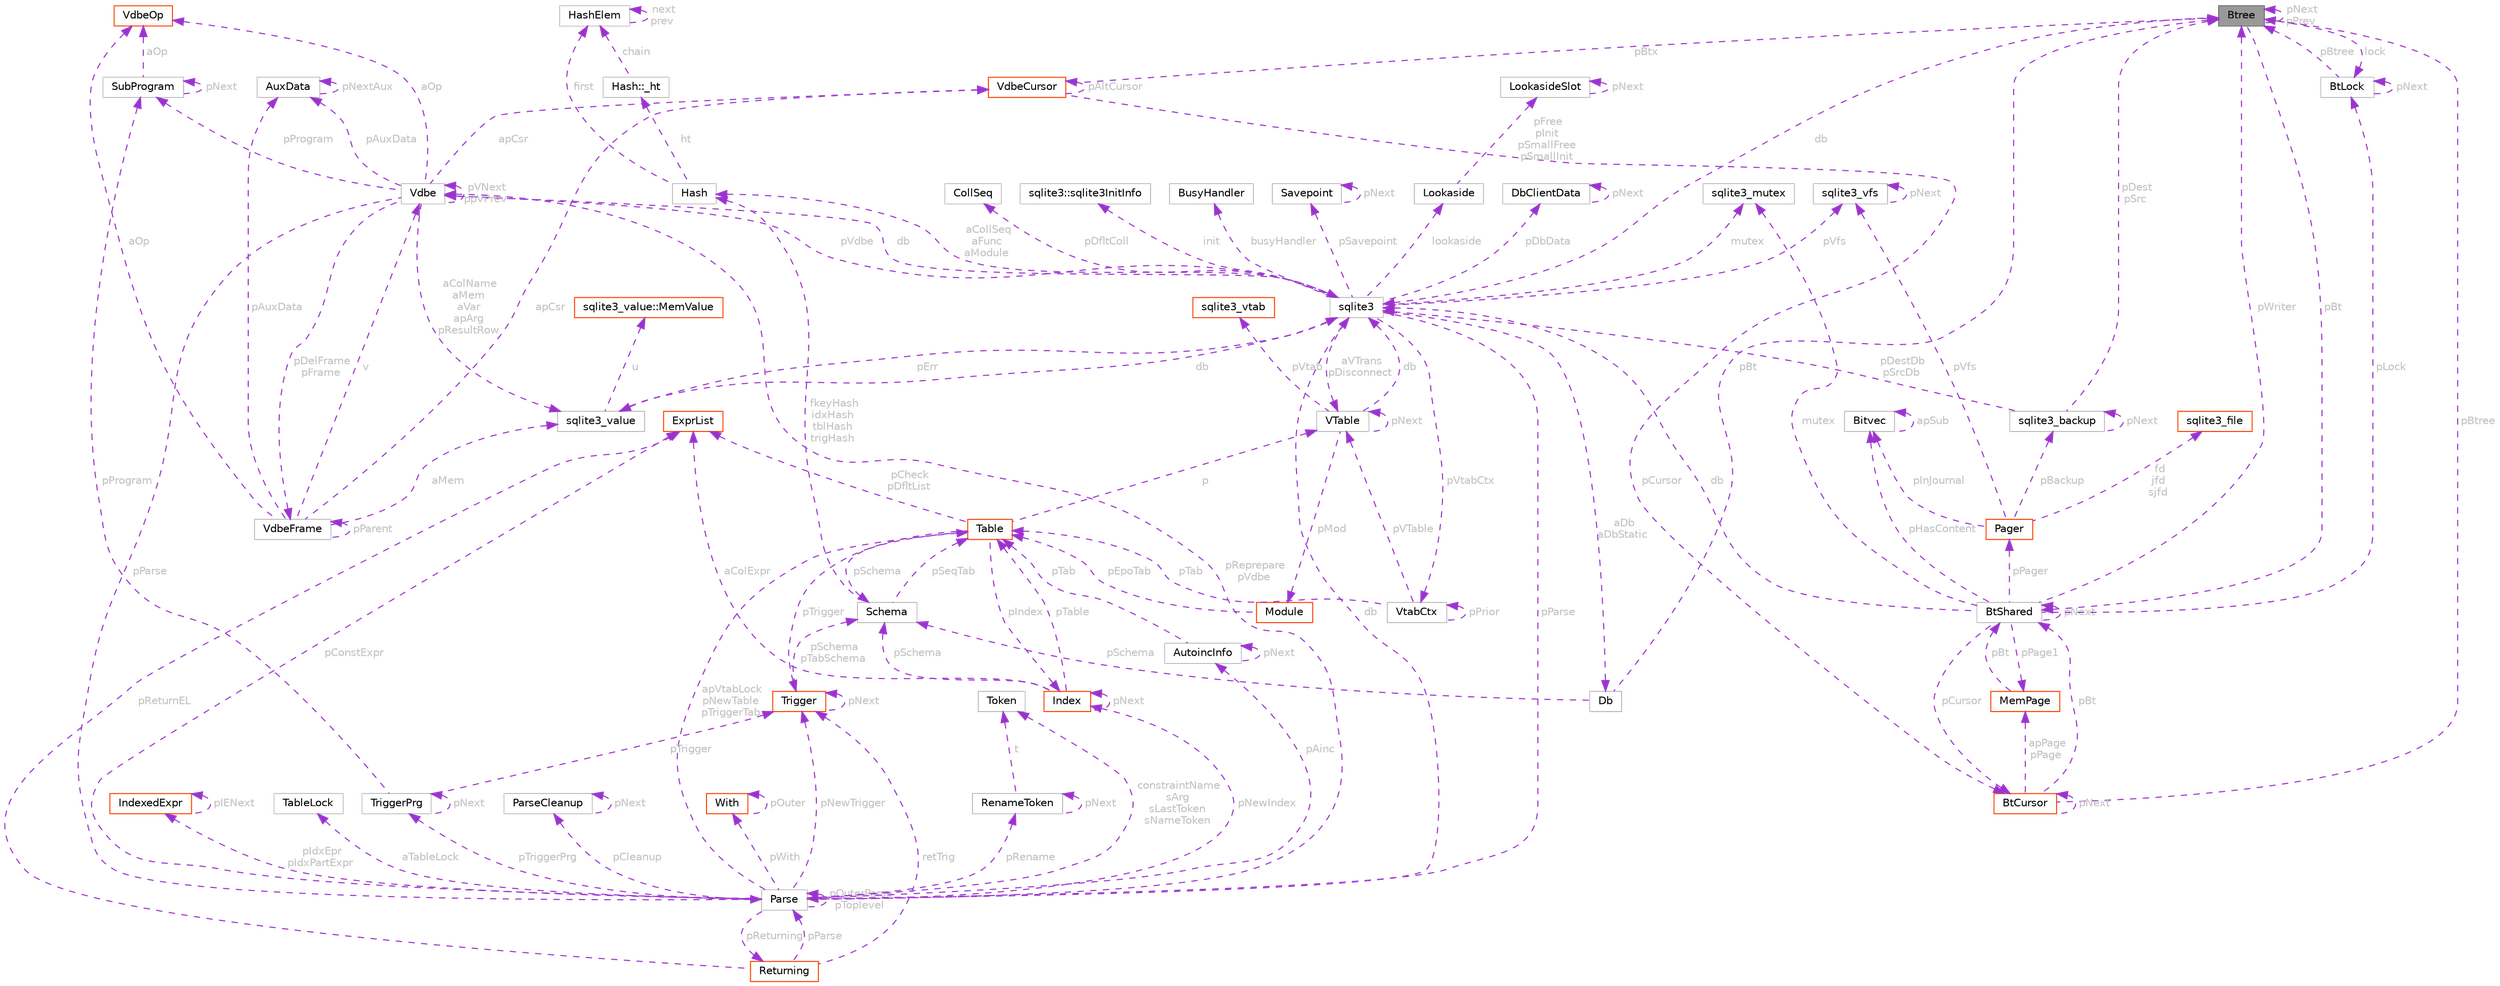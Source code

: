 digraph "Btree"
{
 // LATEX_PDF_SIZE
  bgcolor="transparent";
  edge [fontname=Helvetica,fontsize=10,labelfontname=Helvetica,labelfontsize=10];
  node [fontname=Helvetica,fontsize=10,shape=box,height=0.2,width=0.4];
  Node1 [id="Node000001",label="Btree",height=0.2,width=0.4,color="gray40", fillcolor="grey60", style="filled", fontcolor="black",tooltip=" "];
  Node2 -> Node1 [id="edge1_Node000001_Node000002",dir="back",color="darkorchid3",style="dashed",tooltip=" ",label=" db",fontcolor="grey" ];
  Node2 [id="Node000002",label="sqlite3",height=0.2,width=0.4,color="grey75", fillcolor="white", style="filled",URL="$structsqlite3.html",tooltip=" "];
  Node3 -> Node2 [id="edge2_Node000002_Node000003",dir="back",color="darkorchid3",style="dashed",tooltip=" ",label=" pVfs",fontcolor="grey" ];
  Node3 [id="Node000003",label="sqlite3_vfs",height=0.2,width=0.4,color="grey75", fillcolor="white", style="filled",URL="$structsqlite3__vfs.html",tooltip=" "];
  Node3 -> Node3 [id="edge3_Node000003_Node000003",dir="back",color="darkorchid3",style="dashed",tooltip=" ",label=" pNext",fontcolor="grey" ];
  Node4 -> Node2 [id="edge4_Node000002_Node000004",dir="back",color="darkorchid3",style="dashed",tooltip=" ",label=" pVdbe",fontcolor="grey" ];
  Node4 [id="Node000004",label="Vdbe",height=0.2,width=0.4,color="grey75", fillcolor="white", style="filled",URL="$structVdbe.html",tooltip=" "];
  Node2 -> Node4 [id="edge5_Node000004_Node000002",dir="back",color="darkorchid3",style="dashed",tooltip=" ",label=" db",fontcolor="grey" ];
  Node4 -> Node4 [id="edge6_Node000004_Node000004",dir="back",color="darkorchid3",style="dashed",tooltip=" ",label=" pVNext\nppVPrev",fontcolor="grey" ];
  Node5 -> Node4 [id="edge7_Node000004_Node000005",dir="back",color="darkorchid3",style="dashed",tooltip=" ",label=" pParse",fontcolor="grey" ];
  Node5 [id="Node000005",label="Parse",height=0.2,width=0.4,color="grey75", fillcolor="white", style="filled",URL="$structParse.html",tooltip=" "];
  Node2 -> Node5 [id="edge8_Node000005_Node000002",dir="back",color="darkorchid3",style="dashed",tooltip=" ",label=" db",fontcolor="grey" ];
  Node4 -> Node5 [id="edge9_Node000005_Node000004",dir="back",color="darkorchid3",style="dashed",tooltip=" ",label=" pReprepare\npVdbe",fontcolor="grey" ];
  Node6 -> Node5 [id="edge10_Node000005_Node000006",dir="back",color="darkorchid3",style="dashed",tooltip=" ",label=" pConstExpr",fontcolor="grey" ];
  Node6 [id="Node000006",label="ExprList",height=0.2,width=0.4,color="orangered", fillcolor="white", style="filled",URL="$structExprList.html",tooltip=" "];
  Node40 -> Node5 [id="edge11_Node000005_Node000040",dir="back",color="darkorchid3",style="dashed",tooltip=" ",label=" pIdxEpr\npIdxPartExpr",fontcolor="grey" ];
  Node40 [id="Node000040",label="IndexedExpr",height=0.2,width=0.4,color="orangered", fillcolor="white", style="filled",URL="$structIndexedExpr.html",tooltip=" "];
  Node40 -> Node40 [id="edge12_Node000040_Node000040",dir="back",color="darkorchid3",style="dashed",tooltip=" ",label=" pIENext",fontcolor="grey" ];
  Node41 -> Node5 [id="edge13_Node000005_Node000041",dir="back",color="darkorchid3",style="dashed",tooltip=" ",label=" aTableLock",fontcolor="grey" ];
  Node41 [id="Node000041",label="TableLock",height=0.2,width=0.4,color="grey75", fillcolor="white", style="filled",URL="$structTableLock.html",tooltip=" "];
  Node42 -> Node5 [id="edge14_Node000005_Node000042",dir="back",color="darkorchid3",style="dashed",tooltip=" ",label=" pAinc",fontcolor="grey" ];
  Node42 [id="Node000042",label="AutoincInfo",height=0.2,width=0.4,color="grey75", fillcolor="white", style="filled",URL="$structAutoincInfo.html",tooltip=" "];
  Node42 -> Node42 [id="edge15_Node000042_Node000042",dir="back",color="darkorchid3",style="dashed",tooltip=" ",label=" pNext",fontcolor="grey" ];
  Node12 -> Node42 [id="edge16_Node000042_Node000012",dir="back",color="darkorchid3",style="dashed",tooltip=" ",label=" pTab",fontcolor="grey" ];
  Node12 [id="Node000012",label="Table",height=0.2,width=0.4,color="orangered", fillcolor="white", style="filled",URL="$structTable.html",tooltip=" "];
  Node14 -> Node12 [id="edge17_Node000012_Node000014",dir="back",color="darkorchid3",style="dashed",tooltip=" ",label=" pIndex",fontcolor="grey" ];
  Node14 [id="Node000014",label="Index",height=0.2,width=0.4,color="orangered", fillcolor="white", style="filled",URL="$structIndex.html",tooltip=" "];
  Node12 -> Node14 [id="edge18_Node000014_Node000012",dir="back",color="darkorchid3",style="dashed",tooltip=" ",label=" pTable",fontcolor="grey" ];
  Node14 -> Node14 [id="edge19_Node000014_Node000014",dir="back",color="darkorchid3",style="dashed",tooltip=" ",label=" pNext",fontcolor="grey" ];
  Node15 -> Node14 [id="edge20_Node000014_Node000015",dir="back",color="darkorchid3",style="dashed",tooltip=" ",label=" pSchema",fontcolor="grey" ];
  Node15 [id="Node000015",label="Schema",height=0.2,width=0.4,color="grey75", fillcolor="white", style="filled",URL="$structSchema.html",tooltip=" "];
  Node16 -> Node15 [id="edge21_Node000015_Node000016",dir="back",color="darkorchid3",style="dashed",tooltip=" ",label=" fkeyHash\nidxHash\ntblHash\ntrigHash",fontcolor="grey" ];
  Node16 [id="Node000016",label="Hash",height=0.2,width=0.4,color="grey75", fillcolor="white", style="filled",URL="$structHash.html",tooltip=" "];
  Node17 -> Node16 [id="edge22_Node000016_Node000017",dir="back",color="darkorchid3",style="dashed",tooltip=" ",label=" first",fontcolor="grey" ];
  Node17 [id="Node000017",label="HashElem",height=0.2,width=0.4,color="grey75", fillcolor="white", style="filled",URL="$structHashElem.html",tooltip=" "];
  Node17 -> Node17 [id="edge23_Node000017_Node000017",dir="back",color="darkorchid3",style="dashed",tooltip=" ",label=" next\nprev",fontcolor="grey" ];
  Node18 -> Node16 [id="edge24_Node000016_Node000018",dir="back",color="darkorchid3",style="dashed",tooltip=" ",label=" ht",fontcolor="grey" ];
  Node18 [id="Node000018",label="Hash::_ht",height=0.2,width=0.4,color="grey75", fillcolor="white", style="filled",URL="$structHash_1_1__ht.html",tooltip=" "];
  Node17 -> Node18 [id="edge25_Node000018_Node000017",dir="back",color="darkorchid3",style="dashed",tooltip=" ",label=" chain",fontcolor="grey" ];
  Node12 -> Node15 [id="edge26_Node000015_Node000012",dir="back",color="darkorchid3",style="dashed",tooltip=" ",label=" pSeqTab",fontcolor="grey" ];
  Node6 -> Node14 [id="edge27_Node000014_Node000006",dir="back",color="darkorchid3",style="dashed",tooltip=" ",label=" aColExpr",fontcolor="grey" ];
  Node6 -> Node12 [id="edge28_Node000012_Node000006",dir="back",color="darkorchid3",style="dashed",tooltip=" ",label=" pCheck\npDfltList",fontcolor="grey" ];
  Node26 -> Node12 [id="edge29_Node000012_Node000026",dir="back",color="darkorchid3",style="dashed",tooltip=" ",label=" p",fontcolor="grey" ];
  Node26 [id="Node000026",label="VTable",height=0.2,width=0.4,color="grey75", fillcolor="white", style="filled",URL="$structVTable.html",tooltip=" "];
  Node2 -> Node26 [id="edge30_Node000026_Node000002",dir="back",color="darkorchid3",style="dashed",tooltip=" ",label=" db",fontcolor="grey" ];
  Node27 -> Node26 [id="edge31_Node000026_Node000027",dir="back",color="darkorchid3",style="dashed",tooltip=" ",label=" pMod",fontcolor="grey" ];
  Node27 [id="Node000027",label="Module",height=0.2,width=0.4,color="orangered", fillcolor="white", style="filled",URL="$structModule.html",tooltip=" "];
  Node12 -> Node27 [id="edge32_Node000027_Node000012",dir="back",color="darkorchid3",style="dashed",tooltip=" ",label=" pEpoTab",fontcolor="grey" ];
  Node29 -> Node26 [id="edge33_Node000026_Node000029",dir="back",color="darkorchid3",style="dashed",tooltip=" ",label=" pVtab",fontcolor="grey" ];
  Node29 [id="Node000029",label="sqlite3_vtab",height=0.2,width=0.4,color="orangered", fillcolor="white", style="filled",URL="$structsqlite3__vtab.html",tooltip=" "];
  Node26 -> Node26 [id="edge34_Node000026_Node000026",dir="back",color="darkorchid3",style="dashed",tooltip=" ",label=" pNext",fontcolor="grey" ];
  Node20 -> Node12 [id="edge35_Node000012_Node000020",dir="back",color="darkorchid3",style="dashed",tooltip=" ",label=" pTrigger",fontcolor="grey" ];
  Node20 [id="Node000020",label="Trigger",height=0.2,width=0.4,color="orangered", fillcolor="white", style="filled",URL="$structTrigger.html",tooltip=" "];
  Node15 -> Node20 [id="edge36_Node000020_Node000015",dir="back",color="darkorchid3",style="dashed",tooltip=" ",label=" pSchema\npTabSchema",fontcolor="grey" ];
  Node20 -> Node20 [id="edge37_Node000020_Node000020",dir="back",color="darkorchid3",style="dashed",tooltip=" ",label=" pNext",fontcolor="grey" ];
  Node15 -> Node12 [id="edge38_Node000012_Node000015",dir="back",color="darkorchid3",style="dashed",tooltip=" ",label=" pSchema",fontcolor="grey" ];
  Node5 -> Node5 [id="edge39_Node000005_Node000005",dir="back",color="darkorchid3",style="dashed",tooltip=" ",label=" pOuterParse\npToplevel",fontcolor="grey" ];
  Node12 -> Node5 [id="edge40_Node000005_Node000012",dir="back",color="darkorchid3",style="dashed",tooltip=" ",label=" apVtabLock\npNewTable\npTriggerTab",fontcolor="grey" ];
  Node43 -> Node5 [id="edge41_Node000005_Node000043",dir="back",color="darkorchid3",style="dashed",tooltip=" ",label=" pTriggerPrg",fontcolor="grey" ];
  Node43 [id="Node000043",label="TriggerPrg",height=0.2,width=0.4,color="grey75", fillcolor="white", style="filled",URL="$structTriggerPrg.html",tooltip=" "];
  Node20 -> Node43 [id="edge42_Node000043_Node000020",dir="back",color="darkorchid3",style="dashed",tooltip=" ",label=" pTrigger",fontcolor="grey" ];
  Node43 -> Node43 [id="edge43_Node000043_Node000043",dir="back",color="darkorchid3",style="dashed",tooltip=" ",label=" pNext",fontcolor="grey" ];
  Node44 -> Node43 [id="edge44_Node000043_Node000044",dir="back",color="darkorchid3",style="dashed",tooltip=" ",label=" pProgram",fontcolor="grey" ];
  Node44 [id="Node000044",label="SubProgram",height=0.2,width=0.4,color="grey75", fillcolor="white", style="filled",URL="$structSubProgram.html",tooltip=" "];
  Node45 -> Node44 [id="edge45_Node000044_Node000045",dir="back",color="darkorchid3",style="dashed",tooltip=" ",label=" aOp",fontcolor="grey" ];
  Node45 [id="Node000045",label="VdbeOp",height=0.2,width=0.4,color="orangered", fillcolor="white", style="filled",URL="$structVdbeOp.html",tooltip=" "];
  Node44 -> Node44 [id="edge46_Node000044_Node000044",dir="back",color="darkorchid3",style="dashed",tooltip=" ",label=" pNext",fontcolor="grey" ];
  Node53 -> Node5 [id="edge47_Node000005_Node000053",dir="back",color="darkorchid3",style="dashed",tooltip=" ",label=" pCleanup",fontcolor="grey" ];
  Node53 [id="Node000053",label="ParseCleanup",height=0.2,width=0.4,color="grey75", fillcolor="white", style="filled",URL="$structParseCleanup.html",tooltip=" "];
  Node53 -> Node53 [id="edge48_Node000053_Node000053",dir="back",color="darkorchid3",style="dashed",tooltip=" ",label=" pNext",fontcolor="grey" ];
  Node54 -> Node5 [id="edge49_Node000005_Node000054",dir="back",color="darkorchid3",style="dashed",tooltip=" ",label=" constraintName\nsArg\nsLastToken\nsNameToken",fontcolor="grey" ];
  Node54 [id="Node000054",label="Token",height=0.2,width=0.4,color="grey75", fillcolor="white", style="filled",URL="$structToken.html",tooltip=" "];
  Node55 -> Node5 [id="edge50_Node000005_Node000055",dir="back",color="darkorchid3",style="dashed",tooltip=" ",label=" pReturning",fontcolor="grey" ];
  Node55 [id="Node000055",label="Returning",height=0.2,width=0.4,color="orangered", fillcolor="white", style="filled",URL="$structReturning.html",tooltip=" "];
  Node5 -> Node55 [id="edge51_Node000055_Node000005",dir="back",color="darkorchid3",style="dashed",tooltip=" ",label=" pParse",fontcolor="grey" ];
  Node6 -> Node55 [id="edge52_Node000055_Node000006",dir="back",color="darkorchid3",style="dashed",tooltip=" ",label=" pReturnEL",fontcolor="grey" ];
  Node20 -> Node55 [id="edge53_Node000055_Node000020",dir="back",color="darkorchid3",style="dashed",tooltip=" ",label=" retTrig",fontcolor="grey" ];
  Node14 -> Node5 [id="edge54_Node000005_Node000014",dir="back",color="darkorchid3",style="dashed",tooltip=" ",label=" pNewIndex",fontcolor="grey" ];
  Node20 -> Node5 [id="edge55_Node000005_Node000020",dir="back",color="darkorchid3",style="dashed",tooltip=" ",label=" pNewTrigger",fontcolor="grey" ];
  Node32 -> Node5 [id="edge56_Node000005_Node000032",dir="back",color="darkorchid3",style="dashed",tooltip=" ",label=" pWith",fontcolor="grey" ];
  Node32 [id="Node000032",label="With",height=0.2,width=0.4,color="orangered", fillcolor="white", style="filled",URL="$structWith.html",tooltip=" "];
  Node32 -> Node32 [id="edge57_Node000032_Node000032",dir="back",color="darkorchid3",style="dashed",tooltip=" ",label=" pOuter",fontcolor="grey" ];
  Node56 -> Node5 [id="edge58_Node000005_Node000056",dir="back",color="darkorchid3",style="dashed",tooltip=" ",label=" pRename",fontcolor="grey" ];
  Node56 [id="Node000056",label="RenameToken",height=0.2,width=0.4,color="grey75", fillcolor="white", style="filled",URL="$structRenameToken.html",tooltip=" "];
  Node54 -> Node56 [id="edge59_Node000056_Node000054",dir="back",color="darkorchid3",style="dashed",tooltip=" ",label=" t",fontcolor="grey" ];
  Node56 -> Node56 [id="edge60_Node000056_Node000056",dir="back",color="darkorchid3",style="dashed",tooltip=" ",label=" pNext",fontcolor="grey" ];
  Node48 -> Node4 [id="edge61_Node000004_Node000048",dir="back",color="darkorchid3",style="dashed",tooltip=" ",label=" aColName\naMem\naVar\napArg\npResultRow",fontcolor="grey" ];
  Node48 [id="Node000048",label="sqlite3_value",height=0.2,width=0.4,color="grey75", fillcolor="white", style="filled",URL="$structsqlite3__value.html",tooltip=" "];
  Node49 -> Node48 [id="edge62_Node000048_Node000049",dir="back",color="darkorchid3",style="dashed",tooltip=" ",label=" u",fontcolor="grey" ];
  Node49 [id="Node000049",label="sqlite3_value::MemValue",height=0.2,width=0.4,color="orangered", fillcolor="white", style="filled",URL="$unionsqlite3__value_1_1MemValue.html",tooltip=" "];
  Node2 -> Node48 [id="edge63_Node000048_Node000002",dir="back",color="darkorchid3",style="dashed",tooltip=" ",label=" db",fontcolor="grey" ];
  Node57 -> Node4 [id="edge64_Node000004_Node000057",dir="back",color="darkorchid3",style="dashed",tooltip=" ",label=" apCsr",fontcolor="grey" ];
  Node57 [id="Node000057",label="VdbeCursor",height=0.2,width=0.4,color="orangered", fillcolor="white", style="filled",URL="$structVdbeCursor.html",tooltip=" "];
  Node1 -> Node57 [id="edge65_Node000057_Node000001",dir="back",color="darkorchid3",style="dashed",tooltip=" ",label=" pBtx",fontcolor="grey" ];
  Node57 -> Node57 [id="edge66_Node000057_Node000057",dir="back",color="darkorchid3",style="dashed",tooltip=" ",label=" pAltCursor",fontcolor="grey" ];
  Node58 -> Node57 [id="edge67_Node000057_Node000058",dir="back",color="darkorchid3",style="dashed",tooltip=" ",label=" pCursor",fontcolor="grey" ];
  Node58 [id="Node000058",label="BtCursor",height=0.2,width=0.4,color="orangered", fillcolor="white", style="filled",URL="$structBtCursor.html",tooltip=" "];
  Node1 -> Node58 [id="edge68_Node000058_Node000001",dir="back",color="darkorchid3",style="dashed",tooltip=" ",label=" pBtree",fontcolor="grey" ];
  Node59 -> Node58 [id="edge69_Node000058_Node000059",dir="back",color="darkorchid3",style="dashed",tooltip=" ",label=" pBt",fontcolor="grey" ];
  Node59 [id="Node000059",label="BtShared",height=0.2,width=0.4,color="grey75", fillcolor="white", style="filled",URL="$structBtShared.html",tooltip=" "];
  Node60 -> Node59 [id="edge70_Node000059_Node000060",dir="back",color="darkorchid3",style="dashed",tooltip=" ",label=" pPager",fontcolor="grey" ];
  Node60 [id="Node000060",label="Pager",height=0.2,width=0.4,color="orangered", fillcolor="white", style="filled",URL="$structPager.html",tooltip=" "];
  Node3 -> Node60 [id="edge71_Node000060_Node000003",dir="back",color="darkorchid3",style="dashed",tooltip=" ",label=" pVfs",fontcolor="grey" ];
  Node61 -> Node60 [id="edge72_Node000060_Node000061",dir="back",color="darkorchid3",style="dashed",tooltip=" ",label=" pInJournal",fontcolor="grey" ];
  Node61 [id="Node000061",label="Bitvec",height=0.2,width=0.4,color="grey75", fillcolor="white", style="filled",URL="$structBitvec.html",tooltip=" "];
  Node61 -> Node61 [id="edge73_Node000061_Node000061",dir="back",color="darkorchid3",style="dashed",tooltip=" ",label=" apSub",fontcolor="grey" ];
  Node62 -> Node60 [id="edge74_Node000060_Node000062",dir="back",color="darkorchid3",style="dashed",tooltip=" ",label=" fd\njfd\nsjfd",fontcolor="grey" ];
  Node62 [id="Node000062",label="sqlite3_file",height=0.2,width=0.4,color="orangered", fillcolor="white", style="filled",URL="$structsqlite3__file.html",tooltip=" "];
  Node64 -> Node60 [id="edge75_Node000060_Node000064",dir="back",color="darkorchid3",style="dashed",tooltip=" ",label=" pBackup",fontcolor="grey" ];
  Node64 [id="Node000064",label="sqlite3_backup",height=0.2,width=0.4,color="grey75", fillcolor="white", style="filled",URL="$structsqlite3__backup.html",tooltip=" "];
  Node2 -> Node64 [id="edge76_Node000064_Node000002",dir="back",color="darkorchid3",style="dashed",tooltip=" ",label=" pDestDb\npSrcDb",fontcolor="grey" ];
  Node1 -> Node64 [id="edge77_Node000064_Node000001",dir="back",color="darkorchid3",style="dashed",tooltip=" ",label=" pDest\npSrc",fontcolor="grey" ];
  Node64 -> Node64 [id="edge78_Node000064_Node000064",dir="back",color="darkorchid3",style="dashed",tooltip=" ",label=" pNext",fontcolor="grey" ];
  Node2 -> Node59 [id="edge79_Node000059_Node000002",dir="back",color="darkorchid3",style="dashed",tooltip=" ",label=" db",fontcolor="grey" ];
  Node58 -> Node59 [id="edge80_Node000059_Node000058",dir="back",color="darkorchid3",style="dashed",tooltip=" ",label=" pCursor",fontcolor="grey" ];
  Node71 -> Node59 [id="edge81_Node000059_Node000071",dir="back",color="darkorchid3",style="dashed",tooltip=" ",label=" pPage1",fontcolor="grey" ];
  Node71 [id="Node000071",label="MemPage",height=0.2,width=0.4,color="orangered", fillcolor="white", style="filled",URL="$structMemPage.html",tooltip=" "];
  Node59 -> Node71 [id="edge82_Node000071_Node000059",dir="back",color="darkorchid3",style="dashed",tooltip=" ",label=" pBt",fontcolor="grey" ];
  Node72 -> Node59 [id="edge83_Node000059_Node000072",dir="back",color="darkorchid3",style="dashed",tooltip=" ",label=" mutex",fontcolor="grey" ];
  Node72 [id="Node000072",label="sqlite3_mutex",height=0.2,width=0.4,color="grey75", fillcolor="white", style="filled",URL="$structsqlite3__mutex.html",tooltip=" "];
  Node61 -> Node59 [id="edge84_Node000059_Node000061",dir="back",color="darkorchid3",style="dashed",tooltip=" ",label=" pHasContent",fontcolor="grey" ];
  Node59 -> Node59 [id="edge85_Node000059_Node000059",dir="back",color="darkorchid3",style="dashed",tooltip=" ",label=" pNext",fontcolor="grey" ];
  Node73 -> Node59 [id="edge86_Node000059_Node000073",dir="back",color="darkorchid3",style="dashed",tooltip=" ",label=" pLock",fontcolor="grey" ];
  Node73 [id="Node000073",label="BtLock",height=0.2,width=0.4,color="grey75", fillcolor="white", style="filled",URL="$structBtLock.html",tooltip=" "];
  Node1 -> Node73 [id="edge87_Node000073_Node000001",dir="back",color="darkorchid3",style="dashed",tooltip=" ",label=" pBtree",fontcolor="grey" ];
  Node73 -> Node73 [id="edge88_Node000073_Node000073",dir="back",color="darkorchid3",style="dashed",tooltip=" ",label=" pNext",fontcolor="grey" ];
  Node1 -> Node59 [id="edge89_Node000059_Node000001",dir="back",color="darkorchid3",style="dashed",tooltip=" ",label=" pWriter",fontcolor="grey" ];
  Node58 -> Node58 [id="edge90_Node000058_Node000058",dir="back",color="darkorchid3",style="dashed",tooltip=" ",label=" pNext",fontcolor="grey" ];
  Node71 -> Node58 [id="edge91_Node000058_Node000071",dir="back",color="darkorchid3",style="dashed",tooltip=" ",label=" apPage\npPage",fontcolor="grey" ];
  Node45 -> Node4 [id="edge92_Node000004_Node000045",dir="back",color="darkorchid3",style="dashed",tooltip=" ",label=" aOp",fontcolor="grey" ];
  Node87 -> Node4 [id="edge93_Node000004_Node000087",dir="back",color="darkorchid3",style="dashed",tooltip=" ",label=" pDelFrame\npFrame",fontcolor="grey" ];
  Node87 [id="Node000087",label="VdbeFrame",height=0.2,width=0.4,color="grey75", fillcolor="white", style="filled",URL="$structVdbeFrame.html",tooltip=" "];
  Node4 -> Node87 [id="edge94_Node000087_Node000004",dir="back",color="darkorchid3",style="dashed",tooltip=" ",label=" v",fontcolor="grey" ];
  Node87 -> Node87 [id="edge95_Node000087_Node000087",dir="back",color="darkorchid3",style="dashed",tooltip=" ",label=" pParent",fontcolor="grey" ];
  Node45 -> Node87 [id="edge96_Node000087_Node000045",dir="back",color="darkorchid3",style="dashed",tooltip=" ",label=" aOp",fontcolor="grey" ];
  Node48 -> Node87 [id="edge97_Node000087_Node000048",dir="back",color="darkorchid3",style="dashed",tooltip=" ",label=" aMem",fontcolor="grey" ];
  Node57 -> Node87 [id="edge98_Node000087_Node000057",dir="back",color="darkorchid3",style="dashed",tooltip=" ",label=" apCsr",fontcolor="grey" ];
  Node88 -> Node87 [id="edge99_Node000087_Node000088",dir="back",color="darkorchid3",style="dashed",tooltip=" ",label=" pAuxData",fontcolor="grey" ];
  Node88 [id="Node000088",label="AuxData",height=0.2,width=0.4,color="grey75", fillcolor="white", style="filled",URL="$structAuxData.html",tooltip=" "];
  Node88 -> Node88 [id="edge100_Node000088_Node000088",dir="back",color="darkorchid3",style="dashed",tooltip=" ",label=" pNextAux",fontcolor="grey" ];
  Node44 -> Node4 [id="edge101_Node000004_Node000044",dir="back",color="darkorchid3",style="dashed",tooltip=" ",label=" pProgram",fontcolor="grey" ];
  Node88 -> Node4 [id="edge102_Node000004_Node000088",dir="back",color="darkorchid3",style="dashed",tooltip=" ",label=" pAuxData",fontcolor="grey" ];
  Node50 -> Node2 [id="edge103_Node000002_Node000050",dir="back",color="darkorchid3",style="dashed",tooltip=" ",label=" pDfltColl",fontcolor="grey" ];
  Node50 [id="Node000050",label="CollSeq",height=0.2,width=0.4,color="grey75", fillcolor="white", style="filled",URL="$structCollSeq.html",tooltip=" "];
  Node72 -> Node2 [id="edge104_Node000002_Node000072",dir="back",color="darkorchid3",style="dashed",tooltip=" ",label=" mutex",fontcolor="grey" ];
  Node89 -> Node2 [id="edge105_Node000002_Node000089",dir="back",color="darkorchid3",style="dashed",tooltip=" ",label=" aDb\naDbStatic",fontcolor="grey" ];
  Node89 [id="Node000089",label="Db",height=0.2,width=0.4,color="grey75", fillcolor="white", style="filled",URL="$structDb.html",tooltip=" "];
  Node1 -> Node89 [id="edge106_Node000089_Node000001",dir="back",color="darkorchid3",style="dashed",tooltip=" ",label=" pBt",fontcolor="grey" ];
  Node15 -> Node89 [id="edge107_Node000089_Node000015",dir="back",color="darkorchid3",style="dashed",tooltip=" ",label=" pSchema",fontcolor="grey" ];
  Node90 -> Node2 [id="edge108_Node000002_Node000090",dir="back",color="darkorchid3",style="dashed",tooltip=" ",label=" init",fontcolor="grey" ];
  Node90 [id="Node000090",label="sqlite3::sqlite3InitInfo",height=0.2,width=0.4,color="grey75", fillcolor="white", style="filled",URL="$structsqlite3_1_1sqlite3InitInfo.html",tooltip=" "];
  Node5 -> Node2 [id="edge109_Node000002_Node000005",dir="back",color="darkorchid3",style="dashed",tooltip=" ",label=" pParse",fontcolor="grey" ];
  Node48 -> Node2 [id="edge110_Node000002_Node000048",dir="back",color="darkorchid3",style="dashed",tooltip=" ",label=" pErr",fontcolor="grey" ];
  Node91 -> Node2 [id="edge111_Node000002_Node000091",dir="back",color="darkorchid3",style="dashed",tooltip=" ",label=" lookaside",fontcolor="grey" ];
  Node91 [id="Node000091",label="Lookaside",height=0.2,width=0.4,color="grey75", fillcolor="white", style="filled",URL="$structLookaside.html",tooltip=" "];
  Node92 -> Node91 [id="edge112_Node000091_Node000092",dir="back",color="darkorchid3",style="dashed",tooltip=" ",label=" pFree\npInit\npSmallFree\npSmallInit",fontcolor="grey" ];
  Node92 [id="Node000092",label="LookasideSlot",height=0.2,width=0.4,color="grey75", fillcolor="white", style="filled",URL="$structLookasideSlot.html",tooltip=" "];
  Node92 -> Node92 [id="edge113_Node000092_Node000092",dir="back",color="darkorchid3",style="dashed",tooltip=" ",label=" pNext",fontcolor="grey" ];
  Node16 -> Node2 [id="edge114_Node000002_Node000016",dir="back",color="darkorchid3",style="dashed",tooltip=" ",label=" aCollSeq\naFunc\naModule",fontcolor="grey" ];
  Node93 -> Node2 [id="edge115_Node000002_Node000093",dir="back",color="darkorchid3",style="dashed",tooltip=" ",label=" pVtabCtx",fontcolor="grey" ];
  Node93 [id="Node000093",label="VtabCtx",height=0.2,width=0.4,color="grey75", fillcolor="white", style="filled",URL="$structVtabCtx.html",tooltip=" "];
  Node26 -> Node93 [id="edge116_Node000093_Node000026",dir="back",color="darkorchid3",style="dashed",tooltip=" ",label=" pVTable",fontcolor="grey" ];
  Node12 -> Node93 [id="edge117_Node000093_Node000012",dir="back",color="darkorchid3",style="dashed",tooltip=" ",label=" pTab",fontcolor="grey" ];
  Node93 -> Node93 [id="edge118_Node000093_Node000093",dir="back",color="darkorchid3",style="dashed",tooltip=" ",label=" pPrior",fontcolor="grey" ];
  Node26 -> Node2 [id="edge119_Node000002_Node000026",dir="back",color="darkorchid3",style="dashed",tooltip=" ",label=" aVTrans\npDisconnect",fontcolor="grey" ];
  Node94 -> Node2 [id="edge120_Node000002_Node000094",dir="back",color="darkorchid3",style="dashed",tooltip=" ",label=" busyHandler",fontcolor="grey" ];
  Node94 [id="Node000094",label="BusyHandler",height=0.2,width=0.4,color="grey75", fillcolor="white", style="filled",URL="$structBusyHandler.html",tooltip=" "];
  Node95 -> Node2 [id="edge121_Node000002_Node000095",dir="back",color="darkorchid3",style="dashed",tooltip=" ",label=" pSavepoint",fontcolor="grey" ];
  Node95 [id="Node000095",label="Savepoint",height=0.2,width=0.4,color="grey75", fillcolor="white", style="filled",URL="$structSavepoint.html",tooltip=" "];
  Node95 -> Node95 [id="edge122_Node000095_Node000095",dir="back",color="darkorchid3",style="dashed",tooltip=" ",label=" pNext",fontcolor="grey" ];
  Node96 -> Node2 [id="edge123_Node000002_Node000096",dir="back",color="darkorchid3",style="dashed",tooltip=" ",label=" pDbData",fontcolor="grey" ];
  Node96 [id="Node000096",label="DbClientData",height=0.2,width=0.4,color="grey75", fillcolor="white", style="filled",URL="$structDbClientData.html",tooltip=" "];
  Node96 -> Node96 [id="edge124_Node000096_Node000096",dir="back",color="darkorchid3",style="dashed",tooltip=" ",label=" pNext",fontcolor="grey" ];
  Node59 -> Node1 [id="edge125_Node000001_Node000059",dir="back",color="darkorchid3",style="dashed",tooltip=" ",label=" pBt",fontcolor="grey" ];
  Node1 -> Node1 [id="edge126_Node000001_Node000001",dir="back",color="darkorchid3",style="dashed",tooltip=" ",label=" pNext\npPrev",fontcolor="grey" ];
  Node73 -> Node1 [id="edge127_Node000001_Node000073",dir="back",color="darkorchid3",style="dashed",tooltip=" ",label=" lock",fontcolor="grey" ];
}
